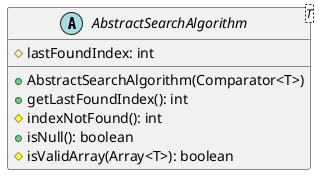 @startuml

    abstract class AbstractSearchAlgorithm<T> {
        #lastFoundIndex: int
        +AbstractSearchAlgorithm(Comparator<T>)
        +getLastFoundIndex(): int
        #indexNotFound(): int
        +isNull(): boolean
        #isValidArray(Array<T>): boolean
    }

@enduml
